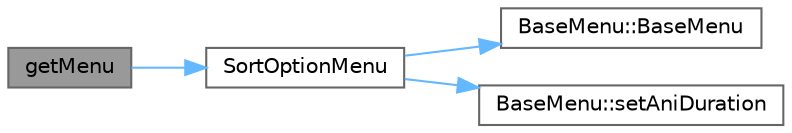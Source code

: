 digraph "getMenu"
{
 // LATEX_PDF_SIZE
  bgcolor="transparent";
  edge [fontname=Helvetica,fontsize=10,labelfontname=Helvetica,labelfontsize=10];
  node [fontname=Helvetica,fontsize=10,shape=box,height=0.2,width=0.4];
  rankdir="LR";
  Node1 [id="Node000001",label="getMenu",height=0.2,width=0.4,color="gray40", fillcolor="grey60", style="filled", fontcolor="black",tooltip="获取当前菜单对象"];
  Node1 -> Node2 [id="edge1_Node000001_Node000002",color="steelblue1",style="solid",tooltip=" "];
  Node2 [id="Node000002",label="SortOptionMenu",height=0.2,width=0.4,color="grey40", fillcolor="white", style="filled",URL="$class_sort_option_menu.html#aef8d5f2cd6f15b98a52995507af6a09d",tooltip="构造函数，初始化歌曲排序选项菜单"];
  Node2 -> Node3 [id="edge2_Node000002_Node000003",color="steelblue1",style="solid",tooltip=" "];
  Node3 [id="Node000003",label="BaseMenu::BaseMenu",height=0.2,width=0.4,color="grey40", fillcolor="white", style="filled",URL="$class_base_menu.html#a3a0d91e21b7d2540477767ff01fbb6d2",tooltip="构造函数，初始化菜单基类"];
  Node2 -> Node4 [id="edge3_Node000002_Node000004",color="steelblue1",style="solid",tooltip=" "];
  Node4 [id="Node000004",label="BaseMenu::setAniDuration",height=0.2,width=0.4,color="grey40", fillcolor="white", style="filled",URL="$class_base_menu.html#a1983a13e703a9f25be56824d2cb75e65",tooltip="设置动画持续时间"];
}
